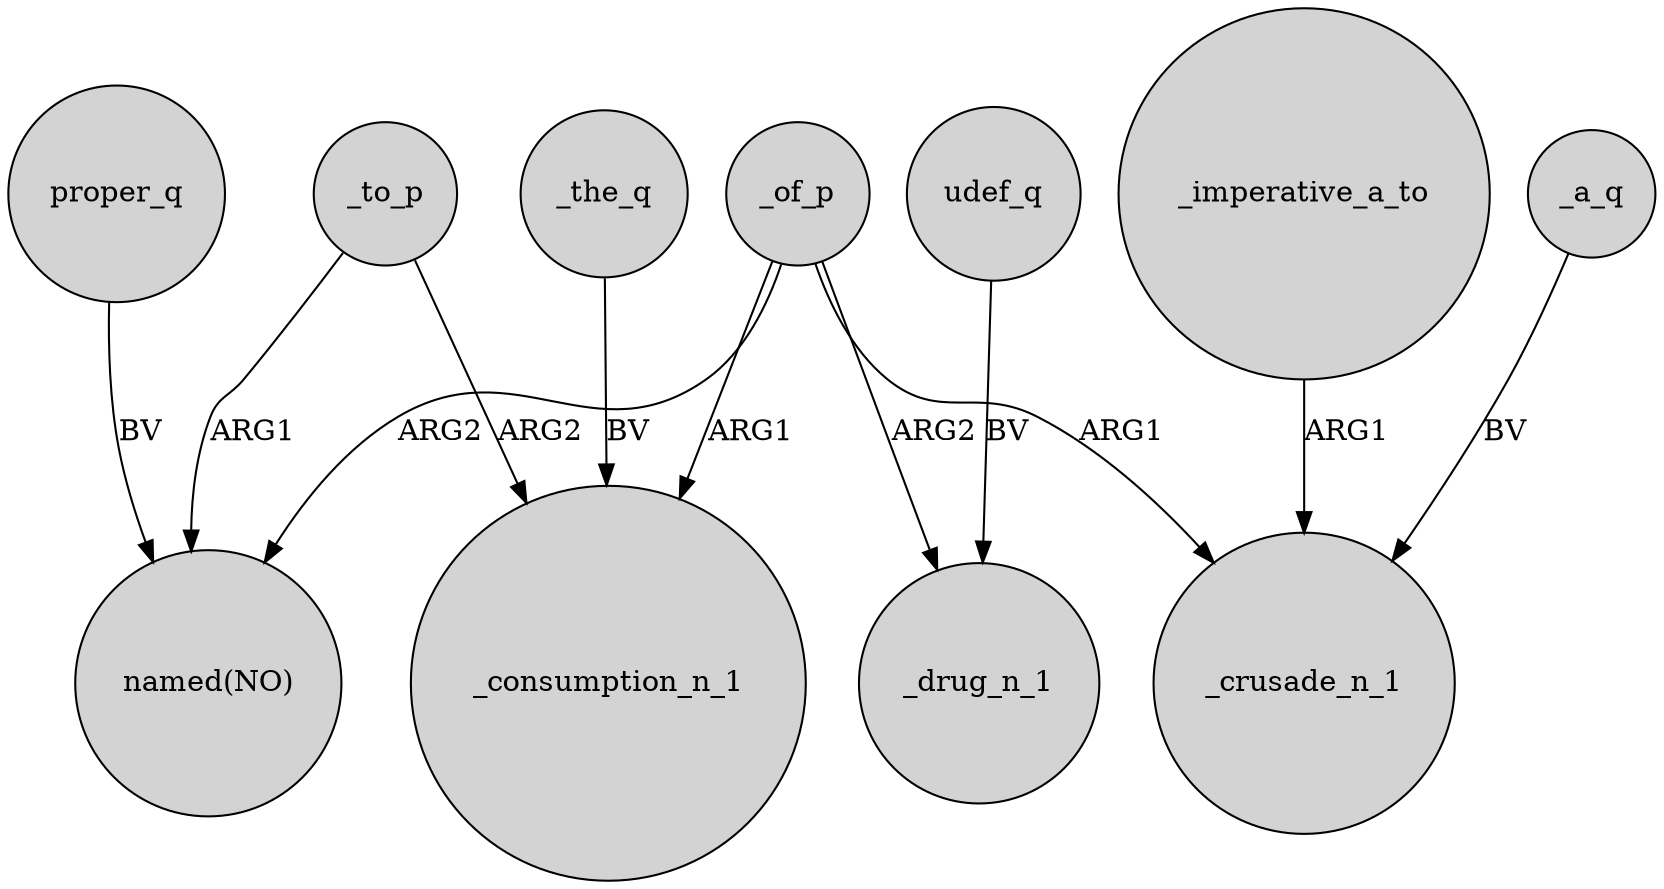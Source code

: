 digraph {
	node [shape=circle style=filled]
	proper_q -> "named(NO)" [label=BV]
	_a_q -> _crusade_n_1 [label=BV]
	_to_p -> _consumption_n_1 [label=ARG2]
	_to_p -> "named(NO)" [label=ARG1]
	_of_p -> _drug_n_1 [label=ARG2]
	udef_q -> _drug_n_1 [label=BV]
	_the_q -> _consumption_n_1 [label=BV]
	_of_p -> "named(NO)" [label=ARG2]
	_of_p -> _crusade_n_1 [label=ARG1]
	_imperative_a_to -> _crusade_n_1 [label=ARG1]
	_of_p -> _consumption_n_1 [label=ARG1]
}
